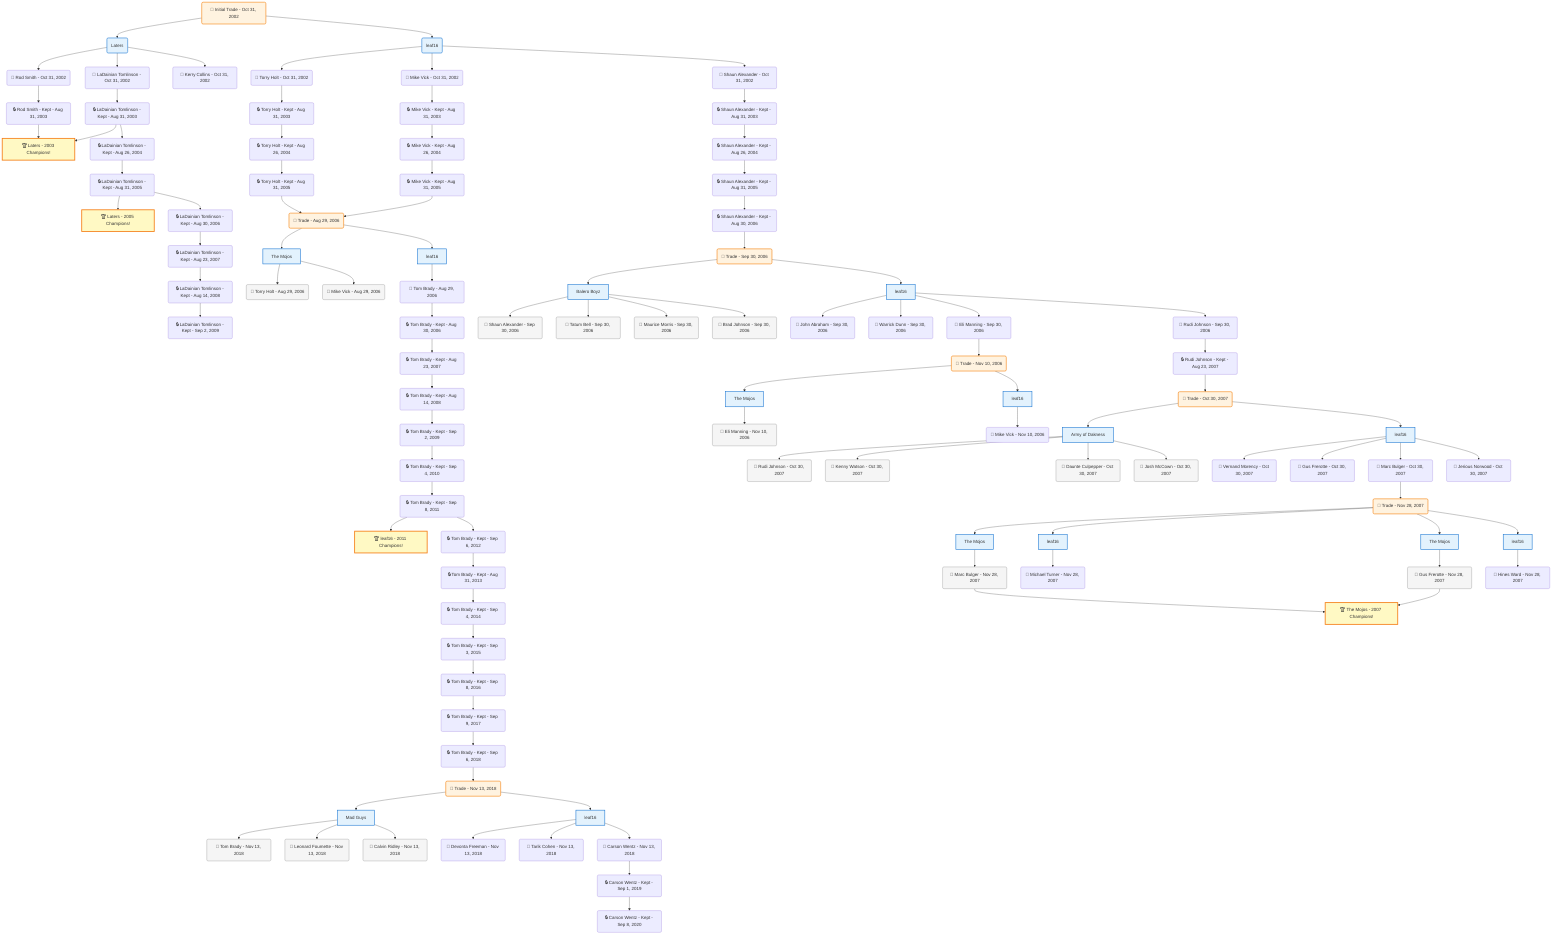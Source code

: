 flowchart TD

    TRADE_MAIN("🔄 Initial Trade - Oct 31, 2002")
    TEAM_1("Laters")
    TEAM_2("leaf16")
    NODE_72ec27e6-41d7-4b18-8eb2-411f09c6b5e9("🔄 Rod Smith - Oct 31, 2002")
    NODE_9e717257-35ed-4868-98c1-19dfafedd963("🔒 Rod Smith - Kept - Aug 31, 2003")
    CHAMP_825928a9-7194-43aa-b7ae-fc78c2510b16_2003["🏆 Laters - 2003 Champions!"]
    NODE_41ac02a4-8519-4cff-aa69-4bdd7c39adf9("🔄 LaDainian Tomlinson - Oct 31, 2002")
    NODE_de384dec-6e0b-41df-b17b-04831f8690a0("🔒 LaDainian Tomlinson - Kept - Aug 31, 2003")
    NODE_7c852b50-23ce-4112-a55d-945fb238c863("🔒 LaDainian Tomlinson - Kept - Aug 26, 2004")
    NODE_605bb8a1-ae82-4104-afab-e5dc47388c22("🔒 LaDainian Tomlinson - Kept - Aug 31, 2005")
    CHAMP_825928a9-7194-43aa-b7ae-fc78c2510b16_2005["🏆 Laters - 2005 Champions!"]
    NODE_1121c35e-c901-49d5-bf2c-d668ae75c414("🔒 LaDainian Tomlinson - Kept - Aug 30, 2006")
    NODE_718c7863-cfea-46da-a35a-133ebb90a792("🔒 LaDainian Tomlinson - Kept - Aug 23, 2007")
    NODE_dfd3258f-1c78-4a84-9952-14941d86195e("🔒 LaDainian Tomlinson - Kept - Aug 14, 2008")
    NODE_89fbf884-d442-4e16-becf-45c02c489920("🔒 LaDainian Tomlinson - Kept - Sep 2, 2009")
    NODE_4152bb42-d8bd-4bf0-b1a6-5b8b44d0be4e("🔄 Torry Holt - Oct 31, 2002")
    NODE_0fca75bb-6486-4f38-89b3-cc123021bf5a("🔒 Torry Holt - Kept - Aug 31, 2003")
    NODE_507e3b8c-1b93-4784-ba2c-683be1d3e430("🔒 Torry Holt - Kept - Aug 26, 2004")
    NODE_dab64b72-be25-4007-9eee-a41d9c39343b("🔒 Torry Holt - Kept - Aug 31, 2005")
    TRADE_4b4200bc-f4f8-4c0a-91e9-3bcf023a19fc_3("🔄 Trade - Aug 29, 2006")
    TEAM_bbe2d0ad-54cf-4c22-be82-b2a5f262a157_4["The Mojos"]
    NODE_731880e4-cb9b-41c6-ba9e-4b35c4064782("🔄 Torry Holt - Aug 29, 2006")
    NODE_a84b1339-2222-46b2-afd2-1d93bebc3e81("🔄 Mike Vick - Aug 29, 2006")
    TEAM_66fb98f4-89a7-45f9-893a-b41d71e6249d_5["leaf16"]
    NODE_3b5c6ad6-6bc1-4c4a-9de7-34666e225c10("🔄 Tom Brady - Aug 29, 2006")
    NODE_a892a150-14bc-4084-9525-54f1abfbb91b("🔒 Tom Brady - Kept - Aug 30, 2006")
    NODE_bdbf294f-3375-40fd-8679-0b0913e5465c("🔒 Tom Brady - Kept - Aug 23, 2007")
    NODE_fc5d340e-5088-4ebf-99a4-507efd91fbcb("🔒 Tom Brady - Kept - Aug 14, 2008")
    NODE_361a0e57-21ce-4bfc-a34c-fe6584c95422("🔒 Tom Brady - Kept - Sep 2, 2009")
    NODE_6226afcf-c148-4838-9879-028e4928f8b8("🔒 Tom Brady - Kept - Sep 4, 2010")
    NODE_594de4c9-44b3-49ee-83d8-a37880e9a099("🔒 Tom Brady - Kept - Sep 8, 2011")
    CHAMP_66fb98f4-89a7-45f9-893a-b41d71e6249d_2011["🏆 leaf16 - 2011 Champions!"]
    NODE_34ceda39-4fe5-4879-8fe6-1c6ffa03c44f("🔒 Tom Brady - Kept - Sep 6, 2012")
    NODE_5c5e472d-9115-4042-897b-f5af67fff4e8("🔒 Tom Brady - Kept - Aug 31, 2013")
    NODE_acbfb607-43d3-401d-9348-b7a7c7928c11("🔒 Tom Brady - Kept - Sep 4, 2014")
    NODE_1f31d34a-d91a-4031-abfc-4b397c8ba30e("🔒 Tom Brady - Kept - Sep 3, 2015")
    NODE_49b62295-422b-48e5-b6fb-2b2407a6fe8b("🔒 Tom Brady - Kept - Sep 8, 2016")
    NODE_1dd80e1d-f944-4786-a033-d37ae35f2d6a("🔒 Tom Brady - Kept - Sep 9, 2017")
    NODE_a88bab33-eb96-430f-bd36-4fa36aa6aa03("🔒 Tom Brady - Kept - Sep 6, 2018")
    TRADE_71584b6e-bde0-48dd-aedb-da917acc6657_6("🔄 Trade - Nov 13, 2018")
    TEAM_f5908944-6efd-40eb-af54-6c53004e0e2f_7["Mad Guys"]
    NODE_48d34fc7-64b0-40fc-a2f7-5070efe85ac5("🔄 Tom Brady - Nov 13, 2018")
    NODE_042035f4-e889-4a12-9d3b-6d381a41e476("🔄 Leonard Fournette - Nov 13, 2018")
    NODE_0d10ae17-3629-4234-a0f6-d95769896b3e("🔄 Calvin Ridley - Nov 13, 2018")
    TEAM_66fb98f4-89a7-45f9-893a-b41d71e6249d_8["leaf16"]
    NODE_7744e2af-5009-4007-8abb-6f69f1b655f4("🔄 Devonta Freeman - Nov 13, 2018")
    NODE_1890d1d2-cb42-4002-8937-7f27c92ad735("🔄 Tarik Cohen - Nov 13, 2018")
    NODE_b9ea11fb-8b61-4a37-972f-ae12e52f0997("🔄 Carson Wentz - Nov 13, 2018")
    NODE_7522e404-3a3f-4197-b88d-617a0a9375c2("🔒 Carson Wentz - Kept - Sep 1, 2019")
    NODE_a3b0775a-b01d-433a-93a1-27d8a40e9b51("🔒 Carson Wentz - Kept - Sep 8, 2020")
    NODE_579bb2b7-25e3-4139-942e-c6c43dea2a32("🔄 Kerry Collins - Oct 31, 2002")
    NODE_b8a6bd45-6869-47d5-943a-c70f6141281e("🔄 Mike Vick - Oct 31, 2002")
    NODE_06941645-2324-46b3-95db-ec2968b43d72("🔒 Mike Vick - Kept - Aug 31, 2003")
    NODE_bbd816d6-e209-45ba-915e-ddc54b30da69("🔒 Mike Vick - Kept - Aug 26, 2004")
    NODE_1e936bd3-5f43-4b4e-ab56-0b1434315a9f("🔒 Mike Vick - Kept - Aug 31, 2005")
    NODE_a42ff5df-1e2a-4156-b66f-e93f162fd47b("🔄 Shaun Alexander - Oct 31, 2002")
    NODE_af9cf675-8511-4b26-b2f8-343cffaf0b7d("🔒 Shaun Alexander - Kept - Aug 31, 2003")
    NODE_3e317488-7e08-47cc-bb44-81d29a580104("🔒 Shaun Alexander - Kept - Aug 26, 2004")
    NODE_9daeb6c0-d27e-4679-b420-412aa288ba25("🔒 Shaun Alexander - Kept - Aug 31, 2005")
    NODE_620a9cd7-3bc6-4234-a5a7-e31f928d4547("🔒 Shaun Alexander - Kept - Aug 30, 2006")
    TRADE_468949ed-79e0-46a1-981b-c08d40125368_9("🔄 Trade - Sep 30, 2006")
    TEAM_2feaf03e-fb22-498e-ac8f-e596b6ba7810_10["Balero Boyz"]
    NODE_02cc3caf-43e2-487f-9297-b29d5f409bd1("🔄 Shaun Alexander - Sep 30, 2006")
    NODE_958747a0-4bec-40d4-9fc4-390420f1842d("🔄 Tatum Bell - Sep 30, 2006")
    NODE_365ade14-9c72-4138-9e52-67adcb5c09ee("🔄 Maurice Morris - Sep 30, 2006")
    NODE_f44bd581-9b75-409f-8eda-f754bad1ac42("🔄 Brad Johnson - Sep 30, 2006")
    TEAM_66fb98f4-89a7-45f9-893a-b41d71e6249d_11["leaf16"]
    NODE_0eaafe82-f3a3-42fa-a9e6-44bafffcd9c8("🔄 John Abraham - Sep 30, 2006")
    NODE_307684ae-e795-4b37-9d55-68a5e9b90594("🔄 Warrick Dunn - Sep 30, 2006")
    NODE_da3300c7-591d-4427-937d-cd5c1e5f9021("🔄 Eli Manning - Sep 30, 2006")
    TRADE_109bf4b3-f180-4367-966c-50c83ec2490f_12("🔄 Trade - Nov 10, 2006")
    TEAM_bbe2d0ad-54cf-4c22-be82-b2a5f262a157_13["The Mojos"]
    NODE_25c0e312-1d80-422f-b66e-ea37f6225fb5("🔄 Eli Manning - Nov 10, 2006")
    TEAM_66fb98f4-89a7-45f9-893a-b41d71e6249d_14["leaf16"]
    NODE_f2609826-7228-491b-8c05-aa4dc79f68f8("🔄 Mike Vick - Nov 10, 2006")
    NODE_56022d3d-3f0e-42e8-a237-ce1e49665300("🔄 Rudi Johnson - Sep 30, 2006")
    NODE_007a0321-5436-44d8-8d22-2a050b9f1447("🔒 Rudi Johnson - Kept - Aug 23, 2007")
    TRADE_3ba6d3f7-b32c-48fd-83d0-e6f958962ebd_15("🔄 Trade - Oct 30, 2007")
    TEAM_40f7599b-e68f-4bf4-9553-bf7e10924635_16["Army of Dakness"]
    NODE_cd588bba-9f3b-4982-97a9-21d8e659001a("🔄 Rudi Johnson - Oct 30, 2007")
    NODE_e6fb1caa-fd04-456c-a290-a9960e7af4db("🔄 Kenny Watson - Oct 30, 2007")
    NODE_e320ce44-623c-45ea-a7a0-b8375ec9e2a6("🔄 Daunte Culpepper - Oct 30, 2007")
    NODE_a94b4337-5541-4f47-89a2-dfd3b60420ed("🔄 Josh McCown - Oct 30, 2007")
    TEAM_66fb98f4-89a7-45f9-893a-b41d71e6249d_17["leaf16"]
    NODE_6b7d0d16-a554-4a66-9a7d-1f82dab81c94("🔄 Vernand Morency - Oct 30, 2007")
    NODE_c3373911-6968-4da0-abca-74ddc96509db("🔄 Gus Frerotte - Oct 30, 2007")
    NODE_3c7556b8-ad3f-4124-8e6a-e55611c550c6("🔄 Marc Bulger - Oct 30, 2007")
    TRADE_3a8d80a6-db8a-4d63-98e8-c495b5e26639_18("🔄 Trade - Nov 28, 2007")
    TEAM_bbe2d0ad-54cf-4c22-be82-b2a5f262a157_19["The Mojos"]
    NODE_4103b6d7-a28f-4a7d-8b6a-1ce4f5695239("🔄 Marc Bulger - Nov 28, 2007")
    CHAMP_bbe2d0ad-54cf-4c22-be82-b2a5f262a157_2007["🏆 The Mojos - 2007 Champions!"]
    TEAM_66fb98f4-89a7-45f9-893a-b41d71e6249d_20["leaf16"]
    NODE_d8df4f38-ad56-4192-a87e-5ff6f2166d58("🔄 Michael Turner - Nov 28, 2007")
    TEAM_bbe2d0ad-54cf-4c22-be82-b2a5f262a157_21["The Mojos"]
    NODE_420928ec-cddd-4579-b112-ce77f0f2fd56("🔄 Gus Frerotte - Nov 28, 2007")
    TEAM_66fb98f4-89a7-45f9-893a-b41d71e6249d_22["leaf16"]
    NODE_91e372ce-59bc-47bb-9e88-cf79be62c936("🔄 Hines Ward - Nov 28, 2007")
    NODE_1975f832-ebf8-4e01-90a1-fe0025cce2cd("🔄 Jerious Norwood - Oct 30, 2007")

    TRADE_MAIN --> TEAM_1
    TRADE_MAIN --> TEAM_2
    TEAM_1 --> NODE_72ec27e6-41d7-4b18-8eb2-411f09c6b5e9
    NODE_72ec27e6-41d7-4b18-8eb2-411f09c6b5e9 --> NODE_9e717257-35ed-4868-98c1-19dfafedd963
    NODE_9e717257-35ed-4868-98c1-19dfafedd963 --> CHAMP_825928a9-7194-43aa-b7ae-fc78c2510b16_2003
    TEAM_1 --> NODE_41ac02a4-8519-4cff-aa69-4bdd7c39adf9
    NODE_41ac02a4-8519-4cff-aa69-4bdd7c39adf9 --> NODE_de384dec-6e0b-41df-b17b-04831f8690a0
    NODE_de384dec-6e0b-41df-b17b-04831f8690a0 --> CHAMP_825928a9-7194-43aa-b7ae-fc78c2510b16_2003
    NODE_de384dec-6e0b-41df-b17b-04831f8690a0 --> NODE_7c852b50-23ce-4112-a55d-945fb238c863
    NODE_7c852b50-23ce-4112-a55d-945fb238c863 --> NODE_605bb8a1-ae82-4104-afab-e5dc47388c22
    NODE_605bb8a1-ae82-4104-afab-e5dc47388c22 --> CHAMP_825928a9-7194-43aa-b7ae-fc78c2510b16_2005
    NODE_605bb8a1-ae82-4104-afab-e5dc47388c22 --> NODE_1121c35e-c901-49d5-bf2c-d668ae75c414
    NODE_1121c35e-c901-49d5-bf2c-d668ae75c414 --> NODE_718c7863-cfea-46da-a35a-133ebb90a792
    NODE_718c7863-cfea-46da-a35a-133ebb90a792 --> NODE_dfd3258f-1c78-4a84-9952-14941d86195e
    NODE_dfd3258f-1c78-4a84-9952-14941d86195e --> NODE_89fbf884-d442-4e16-becf-45c02c489920
    TEAM_2 --> NODE_4152bb42-d8bd-4bf0-b1a6-5b8b44d0be4e
    NODE_4152bb42-d8bd-4bf0-b1a6-5b8b44d0be4e --> NODE_0fca75bb-6486-4f38-89b3-cc123021bf5a
    NODE_0fca75bb-6486-4f38-89b3-cc123021bf5a --> NODE_507e3b8c-1b93-4784-ba2c-683be1d3e430
    NODE_507e3b8c-1b93-4784-ba2c-683be1d3e430 --> NODE_dab64b72-be25-4007-9eee-a41d9c39343b
    NODE_dab64b72-be25-4007-9eee-a41d9c39343b --> TRADE_4b4200bc-f4f8-4c0a-91e9-3bcf023a19fc_3
    TRADE_4b4200bc-f4f8-4c0a-91e9-3bcf023a19fc_3 --> TEAM_bbe2d0ad-54cf-4c22-be82-b2a5f262a157_4
    TEAM_bbe2d0ad-54cf-4c22-be82-b2a5f262a157_4 --> NODE_731880e4-cb9b-41c6-ba9e-4b35c4064782
    TEAM_bbe2d0ad-54cf-4c22-be82-b2a5f262a157_4 --> NODE_a84b1339-2222-46b2-afd2-1d93bebc3e81
    TRADE_4b4200bc-f4f8-4c0a-91e9-3bcf023a19fc_3 --> TEAM_66fb98f4-89a7-45f9-893a-b41d71e6249d_5
    TEAM_66fb98f4-89a7-45f9-893a-b41d71e6249d_5 --> NODE_3b5c6ad6-6bc1-4c4a-9de7-34666e225c10
    NODE_3b5c6ad6-6bc1-4c4a-9de7-34666e225c10 --> NODE_a892a150-14bc-4084-9525-54f1abfbb91b
    NODE_a892a150-14bc-4084-9525-54f1abfbb91b --> NODE_bdbf294f-3375-40fd-8679-0b0913e5465c
    NODE_bdbf294f-3375-40fd-8679-0b0913e5465c --> NODE_fc5d340e-5088-4ebf-99a4-507efd91fbcb
    NODE_fc5d340e-5088-4ebf-99a4-507efd91fbcb --> NODE_361a0e57-21ce-4bfc-a34c-fe6584c95422
    NODE_361a0e57-21ce-4bfc-a34c-fe6584c95422 --> NODE_6226afcf-c148-4838-9879-028e4928f8b8
    NODE_6226afcf-c148-4838-9879-028e4928f8b8 --> NODE_594de4c9-44b3-49ee-83d8-a37880e9a099
    NODE_594de4c9-44b3-49ee-83d8-a37880e9a099 --> CHAMP_66fb98f4-89a7-45f9-893a-b41d71e6249d_2011
    NODE_594de4c9-44b3-49ee-83d8-a37880e9a099 --> NODE_34ceda39-4fe5-4879-8fe6-1c6ffa03c44f
    NODE_34ceda39-4fe5-4879-8fe6-1c6ffa03c44f --> NODE_5c5e472d-9115-4042-897b-f5af67fff4e8
    NODE_5c5e472d-9115-4042-897b-f5af67fff4e8 --> NODE_acbfb607-43d3-401d-9348-b7a7c7928c11
    NODE_acbfb607-43d3-401d-9348-b7a7c7928c11 --> NODE_1f31d34a-d91a-4031-abfc-4b397c8ba30e
    NODE_1f31d34a-d91a-4031-abfc-4b397c8ba30e --> NODE_49b62295-422b-48e5-b6fb-2b2407a6fe8b
    NODE_49b62295-422b-48e5-b6fb-2b2407a6fe8b --> NODE_1dd80e1d-f944-4786-a033-d37ae35f2d6a
    NODE_1dd80e1d-f944-4786-a033-d37ae35f2d6a --> NODE_a88bab33-eb96-430f-bd36-4fa36aa6aa03
    NODE_a88bab33-eb96-430f-bd36-4fa36aa6aa03 --> TRADE_71584b6e-bde0-48dd-aedb-da917acc6657_6
    TRADE_71584b6e-bde0-48dd-aedb-da917acc6657_6 --> TEAM_f5908944-6efd-40eb-af54-6c53004e0e2f_7
    TEAM_f5908944-6efd-40eb-af54-6c53004e0e2f_7 --> NODE_48d34fc7-64b0-40fc-a2f7-5070efe85ac5
    TEAM_f5908944-6efd-40eb-af54-6c53004e0e2f_7 --> NODE_042035f4-e889-4a12-9d3b-6d381a41e476
    TEAM_f5908944-6efd-40eb-af54-6c53004e0e2f_7 --> NODE_0d10ae17-3629-4234-a0f6-d95769896b3e
    TRADE_71584b6e-bde0-48dd-aedb-da917acc6657_6 --> TEAM_66fb98f4-89a7-45f9-893a-b41d71e6249d_8
    TEAM_66fb98f4-89a7-45f9-893a-b41d71e6249d_8 --> NODE_7744e2af-5009-4007-8abb-6f69f1b655f4
    TEAM_66fb98f4-89a7-45f9-893a-b41d71e6249d_8 --> NODE_1890d1d2-cb42-4002-8937-7f27c92ad735
    TEAM_66fb98f4-89a7-45f9-893a-b41d71e6249d_8 --> NODE_b9ea11fb-8b61-4a37-972f-ae12e52f0997
    NODE_b9ea11fb-8b61-4a37-972f-ae12e52f0997 --> NODE_7522e404-3a3f-4197-b88d-617a0a9375c2
    NODE_7522e404-3a3f-4197-b88d-617a0a9375c2 --> NODE_a3b0775a-b01d-433a-93a1-27d8a40e9b51
    TEAM_1 --> NODE_579bb2b7-25e3-4139-942e-c6c43dea2a32
    TEAM_2 --> NODE_b8a6bd45-6869-47d5-943a-c70f6141281e
    NODE_b8a6bd45-6869-47d5-943a-c70f6141281e --> NODE_06941645-2324-46b3-95db-ec2968b43d72
    NODE_06941645-2324-46b3-95db-ec2968b43d72 --> NODE_bbd816d6-e209-45ba-915e-ddc54b30da69
    NODE_bbd816d6-e209-45ba-915e-ddc54b30da69 --> NODE_1e936bd3-5f43-4b4e-ab56-0b1434315a9f
    NODE_1e936bd3-5f43-4b4e-ab56-0b1434315a9f --> TRADE_4b4200bc-f4f8-4c0a-91e9-3bcf023a19fc_3
    TEAM_2 --> NODE_a42ff5df-1e2a-4156-b66f-e93f162fd47b
    NODE_a42ff5df-1e2a-4156-b66f-e93f162fd47b --> NODE_af9cf675-8511-4b26-b2f8-343cffaf0b7d
    NODE_af9cf675-8511-4b26-b2f8-343cffaf0b7d --> NODE_3e317488-7e08-47cc-bb44-81d29a580104
    NODE_3e317488-7e08-47cc-bb44-81d29a580104 --> NODE_9daeb6c0-d27e-4679-b420-412aa288ba25
    NODE_9daeb6c0-d27e-4679-b420-412aa288ba25 --> NODE_620a9cd7-3bc6-4234-a5a7-e31f928d4547
    NODE_620a9cd7-3bc6-4234-a5a7-e31f928d4547 --> TRADE_468949ed-79e0-46a1-981b-c08d40125368_9
    TRADE_468949ed-79e0-46a1-981b-c08d40125368_9 --> TEAM_2feaf03e-fb22-498e-ac8f-e596b6ba7810_10
    TEAM_2feaf03e-fb22-498e-ac8f-e596b6ba7810_10 --> NODE_02cc3caf-43e2-487f-9297-b29d5f409bd1
    TEAM_2feaf03e-fb22-498e-ac8f-e596b6ba7810_10 --> NODE_958747a0-4bec-40d4-9fc4-390420f1842d
    TEAM_2feaf03e-fb22-498e-ac8f-e596b6ba7810_10 --> NODE_365ade14-9c72-4138-9e52-67adcb5c09ee
    TEAM_2feaf03e-fb22-498e-ac8f-e596b6ba7810_10 --> NODE_f44bd581-9b75-409f-8eda-f754bad1ac42
    TRADE_468949ed-79e0-46a1-981b-c08d40125368_9 --> TEAM_66fb98f4-89a7-45f9-893a-b41d71e6249d_11
    TEAM_66fb98f4-89a7-45f9-893a-b41d71e6249d_11 --> NODE_0eaafe82-f3a3-42fa-a9e6-44bafffcd9c8
    TEAM_66fb98f4-89a7-45f9-893a-b41d71e6249d_11 --> NODE_307684ae-e795-4b37-9d55-68a5e9b90594
    TEAM_66fb98f4-89a7-45f9-893a-b41d71e6249d_11 --> NODE_da3300c7-591d-4427-937d-cd5c1e5f9021
    NODE_da3300c7-591d-4427-937d-cd5c1e5f9021 --> TRADE_109bf4b3-f180-4367-966c-50c83ec2490f_12
    TRADE_109bf4b3-f180-4367-966c-50c83ec2490f_12 --> TEAM_bbe2d0ad-54cf-4c22-be82-b2a5f262a157_13
    TEAM_bbe2d0ad-54cf-4c22-be82-b2a5f262a157_13 --> NODE_25c0e312-1d80-422f-b66e-ea37f6225fb5
    TRADE_109bf4b3-f180-4367-966c-50c83ec2490f_12 --> TEAM_66fb98f4-89a7-45f9-893a-b41d71e6249d_14
    TEAM_66fb98f4-89a7-45f9-893a-b41d71e6249d_14 --> NODE_f2609826-7228-491b-8c05-aa4dc79f68f8
    TEAM_66fb98f4-89a7-45f9-893a-b41d71e6249d_11 --> NODE_56022d3d-3f0e-42e8-a237-ce1e49665300
    NODE_56022d3d-3f0e-42e8-a237-ce1e49665300 --> NODE_007a0321-5436-44d8-8d22-2a050b9f1447
    NODE_007a0321-5436-44d8-8d22-2a050b9f1447 --> TRADE_3ba6d3f7-b32c-48fd-83d0-e6f958962ebd_15
    TRADE_3ba6d3f7-b32c-48fd-83d0-e6f958962ebd_15 --> TEAM_40f7599b-e68f-4bf4-9553-bf7e10924635_16
    TEAM_40f7599b-e68f-4bf4-9553-bf7e10924635_16 --> NODE_cd588bba-9f3b-4982-97a9-21d8e659001a
    TEAM_40f7599b-e68f-4bf4-9553-bf7e10924635_16 --> NODE_e6fb1caa-fd04-456c-a290-a9960e7af4db
    TEAM_40f7599b-e68f-4bf4-9553-bf7e10924635_16 --> NODE_e320ce44-623c-45ea-a7a0-b8375ec9e2a6
    TEAM_40f7599b-e68f-4bf4-9553-bf7e10924635_16 --> NODE_a94b4337-5541-4f47-89a2-dfd3b60420ed
    TRADE_3ba6d3f7-b32c-48fd-83d0-e6f958962ebd_15 --> TEAM_66fb98f4-89a7-45f9-893a-b41d71e6249d_17
    TEAM_66fb98f4-89a7-45f9-893a-b41d71e6249d_17 --> NODE_6b7d0d16-a554-4a66-9a7d-1f82dab81c94
    TEAM_66fb98f4-89a7-45f9-893a-b41d71e6249d_17 --> NODE_c3373911-6968-4da0-abca-74ddc96509db
    TEAM_66fb98f4-89a7-45f9-893a-b41d71e6249d_17 --> NODE_3c7556b8-ad3f-4124-8e6a-e55611c550c6
    NODE_3c7556b8-ad3f-4124-8e6a-e55611c550c6 --> TRADE_3a8d80a6-db8a-4d63-98e8-c495b5e26639_18
    TRADE_3a8d80a6-db8a-4d63-98e8-c495b5e26639_18 --> TEAM_bbe2d0ad-54cf-4c22-be82-b2a5f262a157_19
    TEAM_bbe2d0ad-54cf-4c22-be82-b2a5f262a157_19 --> NODE_4103b6d7-a28f-4a7d-8b6a-1ce4f5695239
    NODE_4103b6d7-a28f-4a7d-8b6a-1ce4f5695239 --> CHAMP_bbe2d0ad-54cf-4c22-be82-b2a5f262a157_2007
    TRADE_3a8d80a6-db8a-4d63-98e8-c495b5e26639_18 --> TEAM_66fb98f4-89a7-45f9-893a-b41d71e6249d_20
    TEAM_66fb98f4-89a7-45f9-893a-b41d71e6249d_20 --> NODE_d8df4f38-ad56-4192-a87e-5ff6f2166d58
    TRADE_3a8d80a6-db8a-4d63-98e8-c495b5e26639_18 --> TEAM_bbe2d0ad-54cf-4c22-be82-b2a5f262a157_21
    TEAM_bbe2d0ad-54cf-4c22-be82-b2a5f262a157_21 --> NODE_420928ec-cddd-4579-b112-ce77f0f2fd56
    NODE_420928ec-cddd-4579-b112-ce77f0f2fd56 --> CHAMP_bbe2d0ad-54cf-4c22-be82-b2a5f262a157_2007
    TRADE_3a8d80a6-db8a-4d63-98e8-c495b5e26639_18 --> TEAM_66fb98f4-89a7-45f9-893a-b41d71e6249d_22
    TEAM_66fb98f4-89a7-45f9-893a-b41d71e6249d_22 --> NODE_91e372ce-59bc-47bb-9e88-cf79be62c936
    TEAM_66fb98f4-89a7-45f9-893a-b41d71e6249d_17 --> NODE_1975f832-ebf8-4e01-90a1-fe0025cce2cd

    %% Node styling
    classDef teamNode fill:#e3f2fd,stroke:#1976d2,stroke-width:2px
    classDef tradeNode fill:#fff3e0,stroke:#f57c00,stroke-width:2px
    classDef playerNode fill:#f3e5f5,stroke:#7b1fa2,stroke-width:1px
    classDef nonRootPlayerNode fill:#f5f5f5,stroke:#757575,stroke-width:1px
    classDef endNode fill:#ffebee,stroke:#c62828,stroke-width:2px
    classDef waiverNode fill:#e8f5e8,stroke:#388e3c,stroke-width:2px
    classDef championshipNode fill:#fff9c4,stroke:#f57f17,stroke-width:3px

    class TEAM_1,TEAM_2,TEAM_bbe2d0ad-54cf-4c22-be82-b2a5f262a157_4,TEAM_66fb98f4-89a7-45f9-893a-b41d71e6249d_5,TEAM_f5908944-6efd-40eb-af54-6c53004e0e2f_7,TEAM_66fb98f4-89a7-45f9-893a-b41d71e6249d_8,TEAM_2feaf03e-fb22-498e-ac8f-e596b6ba7810_10,TEAM_66fb98f4-89a7-45f9-893a-b41d71e6249d_11,TEAM_bbe2d0ad-54cf-4c22-be82-b2a5f262a157_13,TEAM_66fb98f4-89a7-45f9-893a-b41d71e6249d_14,TEAM_40f7599b-e68f-4bf4-9553-bf7e10924635_16,TEAM_66fb98f4-89a7-45f9-893a-b41d71e6249d_17,TEAM_bbe2d0ad-54cf-4c22-be82-b2a5f262a157_19,TEAM_66fb98f4-89a7-45f9-893a-b41d71e6249d_20,TEAM_bbe2d0ad-54cf-4c22-be82-b2a5f262a157_21,TEAM_66fb98f4-89a7-45f9-893a-b41d71e6249d_22 teamNode
    class CHAMP_825928a9-7194-43aa-b7ae-fc78c2510b16_2003,CHAMP_825928a9-7194-43aa-b7ae-fc78c2510b16_2005,CHAMP_66fb98f4-89a7-45f9-893a-b41d71e6249d_2011,CHAMP_bbe2d0ad-54cf-4c22-be82-b2a5f262a157_2007 championshipNode
    class NODE_731880e4-cb9b-41c6-ba9e-4b35c4064782,NODE_a84b1339-2222-46b2-afd2-1d93bebc3e81,NODE_48d34fc7-64b0-40fc-a2f7-5070efe85ac5,NODE_042035f4-e889-4a12-9d3b-6d381a41e476,NODE_0d10ae17-3629-4234-a0f6-d95769896b3e,NODE_02cc3caf-43e2-487f-9297-b29d5f409bd1,NODE_958747a0-4bec-40d4-9fc4-390420f1842d,NODE_365ade14-9c72-4138-9e52-67adcb5c09ee,NODE_f44bd581-9b75-409f-8eda-f754bad1ac42,NODE_25c0e312-1d80-422f-b66e-ea37f6225fb5,NODE_cd588bba-9f3b-4982-97a9-21d8e659001a,NODE_e6fb1caa-fd04-456c-a290-a9960e7af4db,NODE_e320ce44-623c-45ea-a7a0-b8375ec9e2a6,NODE_a94b4337-5541-4f47-89a2-dfd3b60420ed,NODE_4103b6d7-a28f-4a7d-8b6a-1ce4f5695239,NODE_420928ec-cddd-4579-b112-ce77f0f2fd56 nonRootPlayerNode
    class TRADE_MAIN,TRADE_4b4200bc-f4f8-4c0a-91e9-3bcf023a19fc_3,TRADE_71584b6e-bde0-48dd-aedb-da917acc6657_6,TRADE_468949ed-79e0-46a1-981b-c08d40125368_9,TRADE_109bf4b3-f180-4367-966c-50c83ec2490f_12,TRADE_3ba6d3f7-b32c-48fd-83d0-e6f958962ebd_15,TRADE_3a8d80a6-db8a-4d63-98e8-c495b5e26639_18 tradeNode
